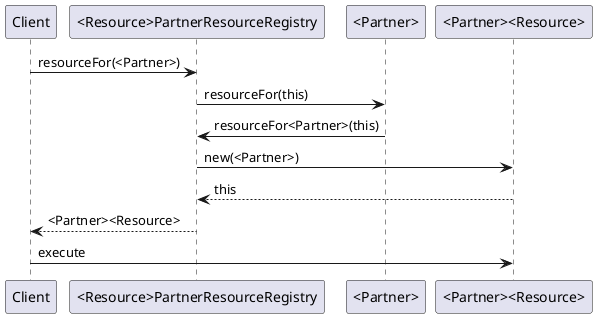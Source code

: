 @startuml
participant Client
participant PartnerResourceRegistry as "<Resource>PartnerResourceRegistry"
participant Partner as "<Partner>"
participant PartnerResource as "<Partner><Resource>"

Client -> PartnerResourceRegistry: resourceFor(<Partner>)
PartnerResourceRegistry -> Partner: resourceFor(this)
Partner -> PartnerResourceRegistry: resourceFor<Partner>(this)
PartnerResourceRegistry -> PartnerResource: new(<Partner>)
PartnerResource --> PartnerResourceRegistry: this
PartnerResourceRegistry --> Client: <Partner><Resource>
Client -> PartnerResource: execute
@enduml
